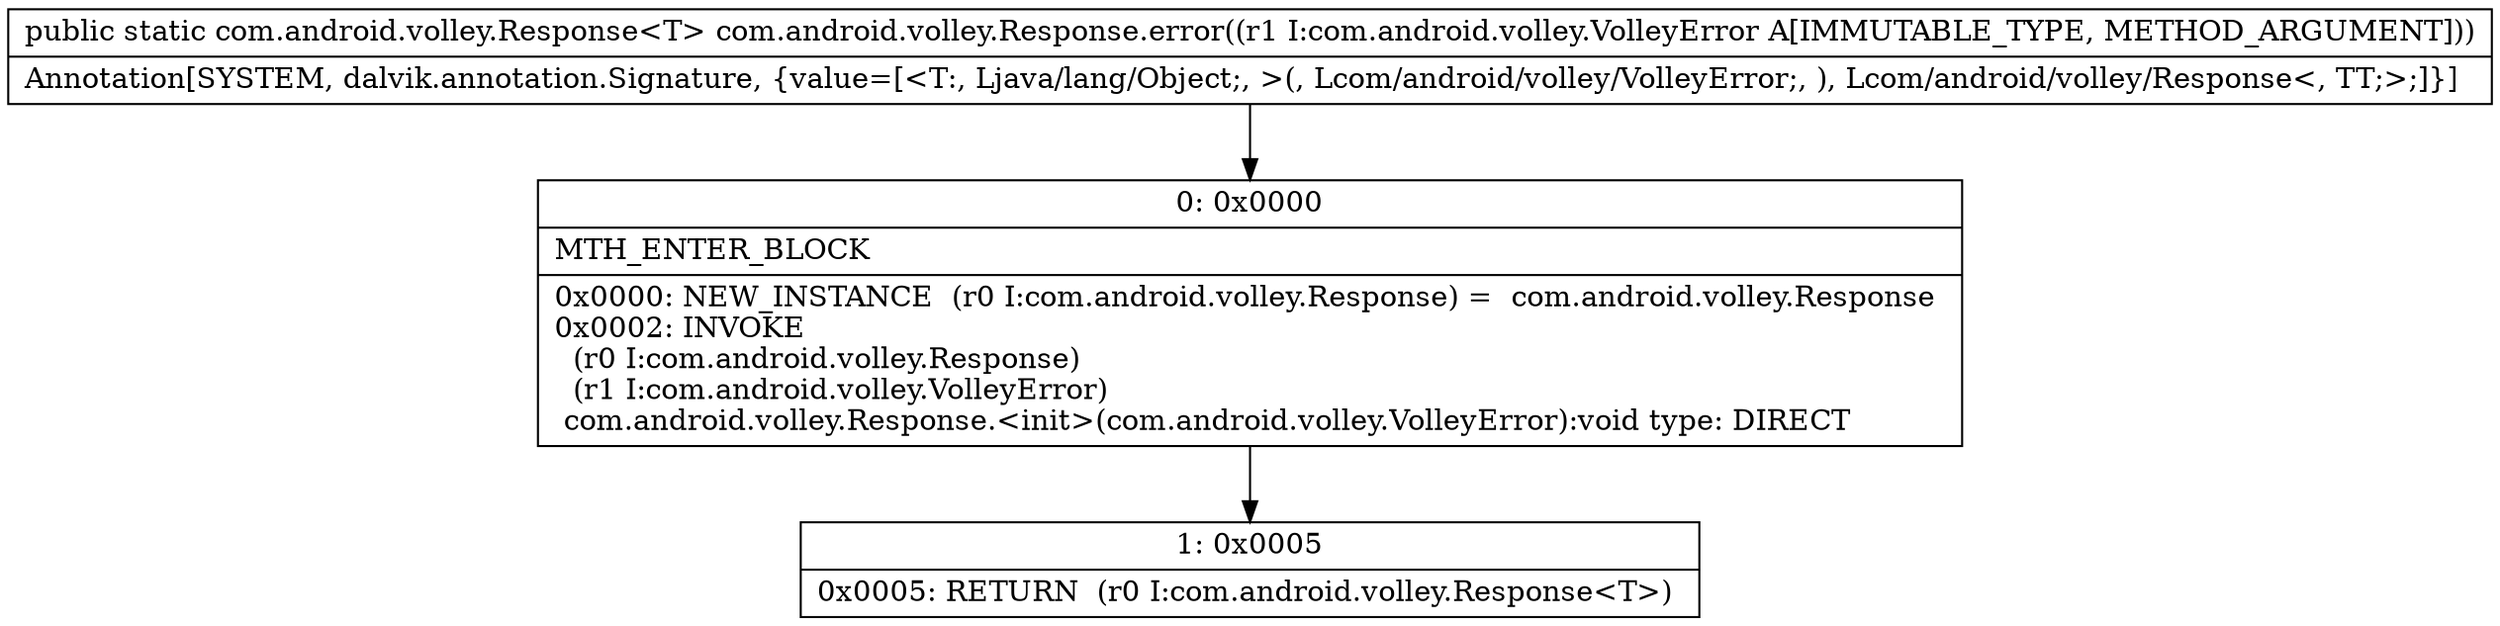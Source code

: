 digraph "CFG forcom.android.volley.Response.error(Lcom\/android\/volley\/VolleyError;)Lcom\/android\/volley\/Response;" {
Node_0 [shape=record,label="{0\:\ 0x0000|MTH_ENTER_BLOCK\l|0x0000: NEW_INSTANCE  (r0 I:com.android.volley.Response) =  com.android.volley.Response \l0x0002: INVOKE  \l  (r0 I:com.android.volley.Response)\l  (r1 I:com.android.volley.VolleyError)\l com.android.volley.Response.\<init\>(com.android.volley.VolleyError):void type: DIRECT \l}"];
Node_1 [shape=record,label="{1\:\ 0x0005|0x0005: RETURN  (r0 I:com.android.volley.Response\<T\>) \l}"];
MethodNode[shape=record,label="{public static com.android.volley.Response\<T\> com.android.volley.Response.error((r1 I:com.android.volley.VolleyError A[IMMUTABLE_TYPE, METHOD_ARGUMENT]))  | Annotation[SYSTEM, dalvik.annotation.Signature, \{value=[\<T:, Ljava\/lang\/Object;, \>(, Lcom\/android\/volley\/VolleyError;, ), Lcom\/android\/volley\/Response\<, TT;\>;]\}]\l}"];
MethodNode -> Node_0;
Node_0 -> Node_1;
}

